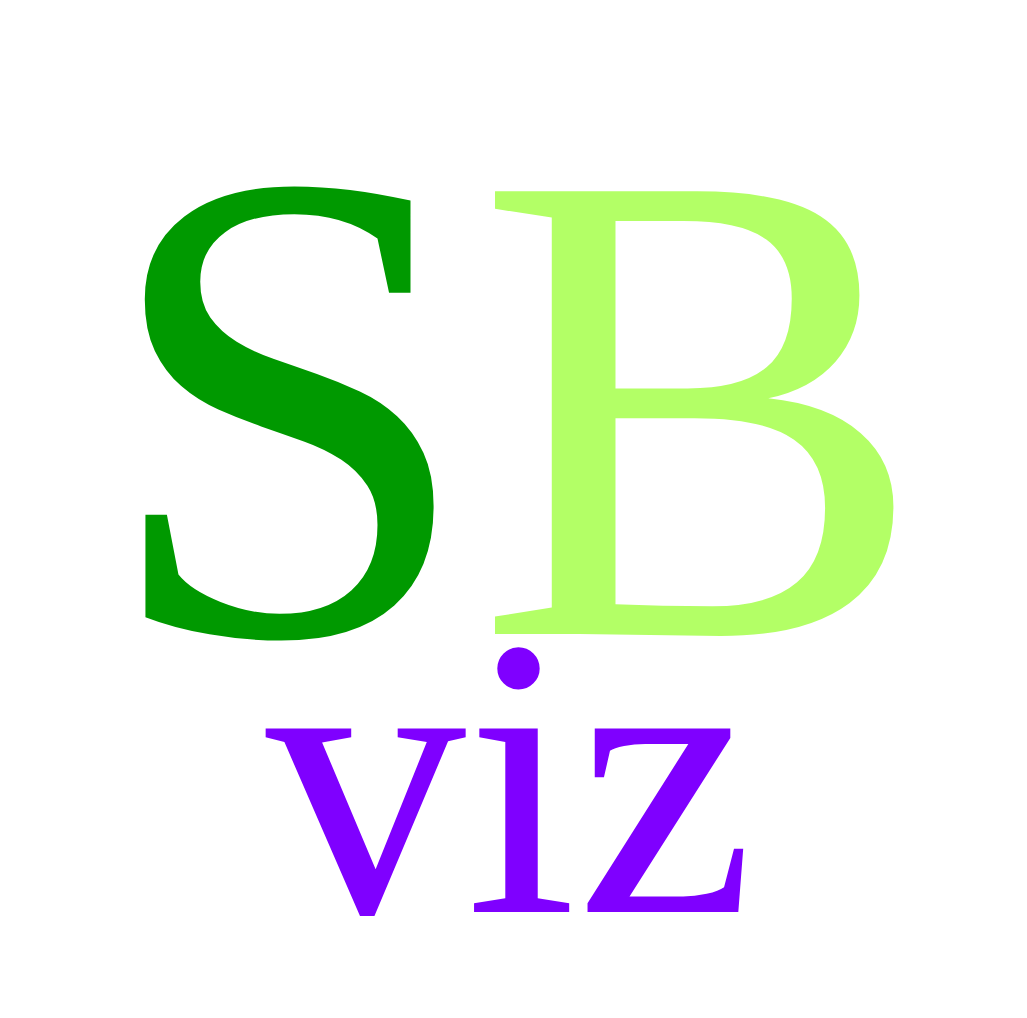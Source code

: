 <mxfile version="13.1.3" pages="2">
    <diagram id="6hGFLwfOUW9BJ-s0fimq" name="Page-1">
        <mxGraphModel dx="1616" dy="2213" grid="1" gridSize="10" guides="1" tooltips="1" connect="1" arrows="1" fold="1" page="1" pageScale="1" pageWidth="827" pageHeight="1169" math="0" shadow="0">
            <root>
                <mxCell id="0"/>
                <mxCell id="1" parent="0"/>
                <mxCell id="2" value="S&lt;font color=&quot;#b3ff66&quot; style=&quot;font-size: 338px;&quot;&gt;B&lt;/font&gt;" style="text;html=1;strokeColor=none;fillColor=none;align=center;verticalAlign=middle;whiteSpace=wrap;rounded=0;fontSize=338;fontColor=#009900;fontFamily=Verdana;spacing=0;" parent="1" vertex="1">
                    <mxGeometry x="30" y="-1110" width="512.5" height="300" as="geometry"/>
                </mxCell>
                <mxCell id="3" value="viz" style="text;html=1;strokeColor=none;fillColor=none;align=center;verticalAlign=middle;whiteSpace=wrap;rounded=0;fontSize=200;fontColor=#7F00FF;fontFamily=Verdana;" parent="1" vertex="1">
                    <mxGeometry x="132.5" y="-870" width="303.75" height="190" as="geometry"/>
                </mxCell>
            </root>
        </mxGraphModel>
    </diagram>
    <diagram name="Copy of Page-1" id="cjCgyr-WDN_5mWLZhq1w">
        <mxGraphModel grid="1" gridSize="10" guides="1" tooltips="1" connect="1" arrows="1" page="1" fold="1" pageScale="1" pageWidth="827" pageHeight="1169" math="0" shadow="0">
            <root>
                <mxCell id="-k0vx2oRYUtUhojmiCiy-0"/>
                <mxCell id="-k0vx2oRYUtUhojmiCiy-1" parent="-k0vx2oRYUtUhojmiCiy-0"/>
                <mxCell id="-k0vx2oRYUtUhojmiCiy-2" value="S&lt;font style=&quot;font-size: 338px;&quot;&gt;B&lt;/font&gt;" style="text;html=1;strokeColor=none;fillColor=none;align=center;verticalAlign=middle;whiteSpace=wrap;rounded=0;fontSize=338;fontColor=#000000;fontFamily=Verdana;spacing=0;" parent="-k0vx2oRYUtUhojmiCiy-1" vertex="1">
                    <mxGeometry x="30" y="-1110" width="512.5" height="300" as="geometry"/>
                </mxCell>
                <mxCell id="-k0vx2oRYUtUhojmiCiy-3" value="viz" style="text;html=1;strokeColor=none;fillColor=none;align=center;verticalAlign=middle;whiteSpace=wrap;rounded=0;fontSize=200;fontColor=#000000;fontFamily=Verdana;" parent="-k0vx2oRYUtUhojmiCiy-1" vertex="1">
                    <mxGeometry x="132.5" y="-870" width="303.75" height="190" as="geometry"/>
                </mxCell>
            </root>
        </mxGraphModel>
    </diagram>
</mxfile>